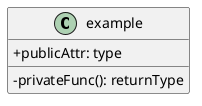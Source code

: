 @startuml UML
skinparam classAttributeIconSize 0

class example {
    + publicAttr: type
    - privateFunc(): returnType
}

@enduml